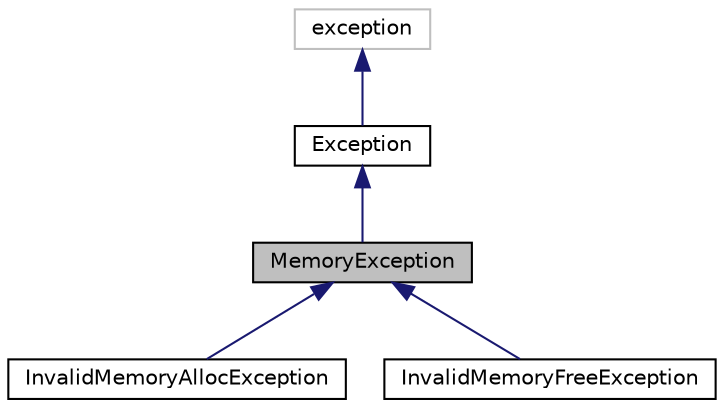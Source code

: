 digraph "MemoryException"
{
  edge [fontname="Helvetica",fontsize="10",labelfontname="Helvetica",labelfontsize="10"];
  node [fontname="Helvetica",fontsize="10",shape=record];
  Node1 [label="MemoryException",height=0.2,width=0.4,color="black", fillcolor="grey75", style="filled", fontcolor="black"];
  Node2 -> Node1 [dir="back",color="midnightblue",fontsize="10",style="solid",fontname="Helvetica"];
  Node2 [label="Exception",height=0.2,width=0.4,color="black", fillcolor="white", style="filled",URL="$class_exception.html"];
  Node3 -> Node2 [dir="back",color="midnightblue",fontsize="10",style="solid",fontname="Helvetica"];
  Node3 [label="exception",height=0.2,width=0.4,color="grey75", fillcolor="white", style="filled"];
  Node1 -> Node4 [dir="back",color="midnightblue",fontsize="10",style="solid",fontname="Helvetica"];
  Node4 [label="InvalidMemoryAllocException",height=0.2,width=0.4,color="black", fillcolor="white", style="filled",URL="$class_invalid_memory_alloc_exception.html",tooltip="无效内存分配异常 "];
  Node1 -> Node5 [dir="back",color="midnightblue",fontsize="10",style="solid",fontname="Helvetica"];
  Node5 [label="InvalidMemoryFreeException",height=0.2,width=0.4,color="black", fillcolor="white", style="filled",URL="$class_invalid_memory_free_exception.html"];
}
